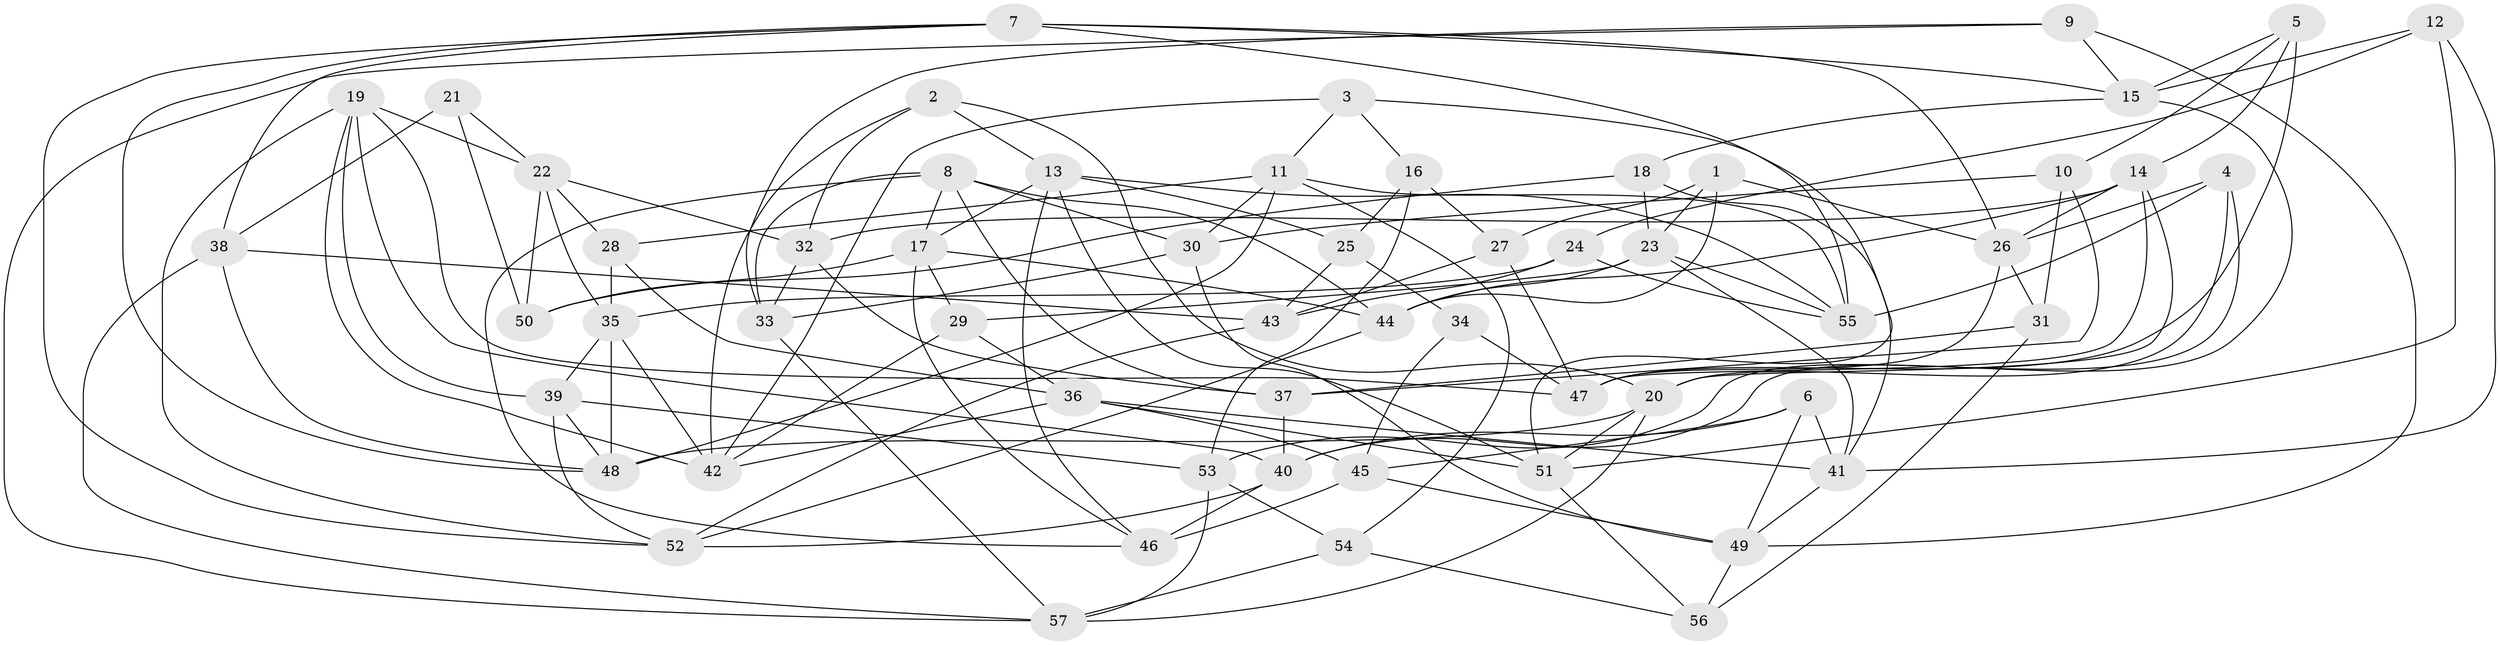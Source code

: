 // original degree distribution, {4: 1.0}
// Generated by graph-tools (version 1.1) at 2025/38/03/04/25 23:38:09]
// undirected, 57 vertices, 143 edges
graph export_dot {
  node [color=gray90,style=filled];
  1;
  2;
  3;
  4;
  5;
  6;
  7;
  8;
  9;
  10;
  11;
  12;
  13;
  14;
  15;
  16;
  17;
  18;
  19;
  20;
  21;
  22;
  23;
  24;
  25;
  26;
  27;
  28;
  29;
  30;
  31;
  32;
  33;
  34;
  35;
  36;
  37;
  38;
  39;
  40;
  41;
  42;
  43;
  44;
  45;
  46;
  47;
  48;
  49;
  50;
  51;
  52;
  53;
  54;
  55;
  56;
  57;
  1 -- 23 [weight=1.0];
  1 -- 26 [weight=1.0];
  1 -- 27 [weight=1.0];
  1 -- 44 [weight=1.0];
  2 -- 13 [weight=1.0];
  2 -- 20 [weight=1.0];
  2 -- 32 [weight=1.0];
  2 -- 42 [weight=1.0];
  3 -- 11 [weight=1.0];
  3 -- 16 [weight=1.0];
  3 -- 42 [weight=1.0];
  3 -- 51 [weight=1.0];
  4 -- 20 [weight=1.0];
  4 -- 26 [weight=1.0];
  4 -- 53 [weight=1.0];
  4 -- 55 [weight=1.0];
  5 -- 10 [weight=1.0];
  5 -- 14 [weight=1.0];
  5 -- 15 [weight=1.0];
  5 -- 47 [weight=1.0];
  6 -- 40 [weight=1.0];
  6 -- 41 [weight=1.0];
  6 -- 45 [weight=1.0];
  6 -- 49 [weight=1.0];
  7 -- 15 [weight=1.0];
  7 -- 26 [weight=1.0];
  7 -- 38 [weight=1.0];
  7 -- 48 [weight=1.0];
  7 -- 52 [weight=1.0];
  7 -- 55 [weight=1.0];
  8 -- 17 [weight=1.0];
  8 -- 30 [weight=1.0];
  8 -- 33 [weight=1.0];
  8 -- 37 [weight=1.0];
  8 -- 44 [weight=1.0];
  8 -- 46 [weight=1.0];
  9 -- 15 [weight=1.0];
  9 -- 33 [weight=1.0];
  9 -- 49 [weight=1.0];
  9 -- 57 [weight=1.0];
  10 -- 30 [weight=2.0];
  10 -- 31 [weight=1.0];
  10 -- 37 [weight=2.0];
  11 -- 28 [weight=1.0];
  11 -- 30 [weight=1.0];
  11 -- 48 [weight=1.0];
  11 -- 54 [weight=1.0];
  11 -- 55 [weight=1.0];
  12 -- 15 [weight=1.0];
  12 -- 24 [weight=1.0];
  12 -- 41 [weight=1.0];
  12 -- 51 [weight=1.0];
  13 -- 17 [weight=1.0];
  13 -- 25 [weight=1.0];
  13 -- 46 [weight=1.0];
  13 -- 51 [weight=1.0];
  13 -- 55 [weight=1.0];
  14 -- 20 [weight=1.0];
  14 -- 26 [weight=1.0];
  14 -- 32 [weight=1.0];
  14 -- 44 [weight=1.0];
  14 -- 47 [weight=1.0];
  15 -- 18 [weight=1.0];
  15 -- 40 [weight=1.0];
  16 -- 25 [weight=1.0];
  16 -- 27 [weight=1.0];
  16 -- 53 [weight=1.0];
  17 -- 29 [weight=1.0];
  17 -- 44 [weight=1.0];
  17 -- 46 [weight=1.0];
  17 -- 50 [weight=1.0];
  18 -- 23 [weight=1.0];
  18 -- 41 [weight=1.0];
  18 -- 50 [weight=1.0];
  19 -- 22 [weight=1.0];
  19 -- 39 [weight=1.0];
  19 -- 40 [weight=1.0];
  19 -- 42 [weight=1.0];
  19 -- 47 [weight=1.0];
  19 -- 52 [weight=1.0];
  20 -- 48 [weight=1.0];
  20 -- 51 [weight=1.0];
  20 -- 57 [weight=1.0];
  21 -- 22 [weight=1.0];
  21 -- 38 [weight=2.0];
  21 -- 50 [weight=1.0];
  22 -- 28 [weight=1.0];
  22 -- 32 [weight=1.0];
  22 -- 35 [weight=1.0];
  22 -- 50 [weight=1.0];
  23 -- 29 [weight=1.0];
  23 -- 41 [weight=1.0];
  23 -- 44 [weight=1.0];
  23 -- 55 [weight=1.0];
  24 -- 35 [weight=1.0];
  24 -- 43 [weight=1.0];
  24 -- 55 [weight=1.0];
  25 -- 34 [weight=2.0];
  25 -- 43 [weight=2.0];
  26 -- 31 [weight=1.0];
  26 -- 47 [weight=1.0];
  27 -- 43 [weight=1.0];
  27 -- 47 [weight=1.0];
  28 -- 35 [weight=1.0];
  28 -- 36 [weight=1.0];
  29 -- 36 [weight=1.0];
  29 -- 42 [weight=1.0];
  30 -- 33 [weight=1.0];
  30 -- 49 [weight=1.0];
  31 -- 37 [weight=1.0];
  31 -- 56 [weight=1.0];
  32 -- 33 [weight=2.0];
  32 -- 37 [weight=1.0];
  33 -- 57 [weight=1.0];
  34 -- 45 [weight=1.0];
  34 -- 47 [weight=1.0];
  35 -- 39 [weight=1.0];
  35 -- 42 [weight=1.0];
  35 -- 48 [weight=1.0];
  36 -- 41 [weight=1.0];
  36 -- 42 [weight=1.0];
  36 -- 45 [weight=1.0];
  36 -- 51 [weight=1.0];
  37 -- 40 [weight=1.0];
  38 -- 43 [weight=1.0];
  38 -- 48 [weight=1.0];
  38 -- 57 [weight=1.0];
  39 -- 48 [weight=1.0];
  39 -- 52 [weight=1.0];
  39 -- 53 [weight=2.0];
  40 -- 46 [weight=1.0];
  40 -- 52 [weight=1.0];
  41 -- 49 [weight=1.0];
  43 -- 52 [weight=1.0];
  44 -- 52 [weight=1.0];
  45 -- 46 [weight=2.0];
  45 -- 49 [weight=1.0];
  49 -- 56 [weight=1.0];
  51 -- 56 [weight=1.0];
  53 -- 54 [weight=1.0];
  53 -- 57 [weight=1.0];
  54 -- 56 [weight=1.0];
  54 -- 57 [weight=1.0];
}
